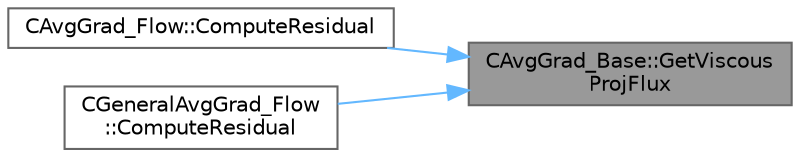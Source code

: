 digraph "CAvgGrad_Base::GetViscousProjFlux"
{
 // LATEX_PDF_SIZE
  bgcolor="transparent";
  edge [fontname=Helvetica,fontsize=10,labelfontname=Helvetica,labelfontsize=10];
  node [fontname=Helvetica,fontsize=10,shape=box,height=0.2,width=0.4];
  rankdir="RL";
  Node1 [id="Node000001",label="CAvgGrad_Base::GetViscous\lProjFlux",height=0.2,width=0.4,color="gray40", fillcolor="grey60", style="filled", fontcolor="black",tooltip="Compute the projection of the viscous fluxes into a direction."];
  Node1 -> Node2 [id="edge1_Node000001_Node000002",dir="back",color="steelblue1",style="solid",tooltip=" "];
  Node2 [id="Node000002",label="CAvgGrad_Flow::ComputeResidual",height=0.2,width=0.4,color="grey40", fillcolor="white", style="filled",URL="$classCAvgGrad__Flow.html#a24116483420da4c85e134442cbce7590",tooltip="Compute the viscous flow residual using an average of gradients."];
  Node1 -> Node3 [id="edge2_Node000001_Node000003",dir="back",color="steelblue1",style="solid",tooltip=" "];
  Node3 [id="Node000003",label="CGeneralAvgGrad_Flow\l::ComputeResidual",height=0.2,width=0.4,color="grey40", fillcolor="white", style="filled",URL="$classCGeneralAvgGrad__Flow.html#af77f9f862b6b097256d3521a829e97d9",tooltip="Compute the viscous flow residual using an average of gradients."];
}

